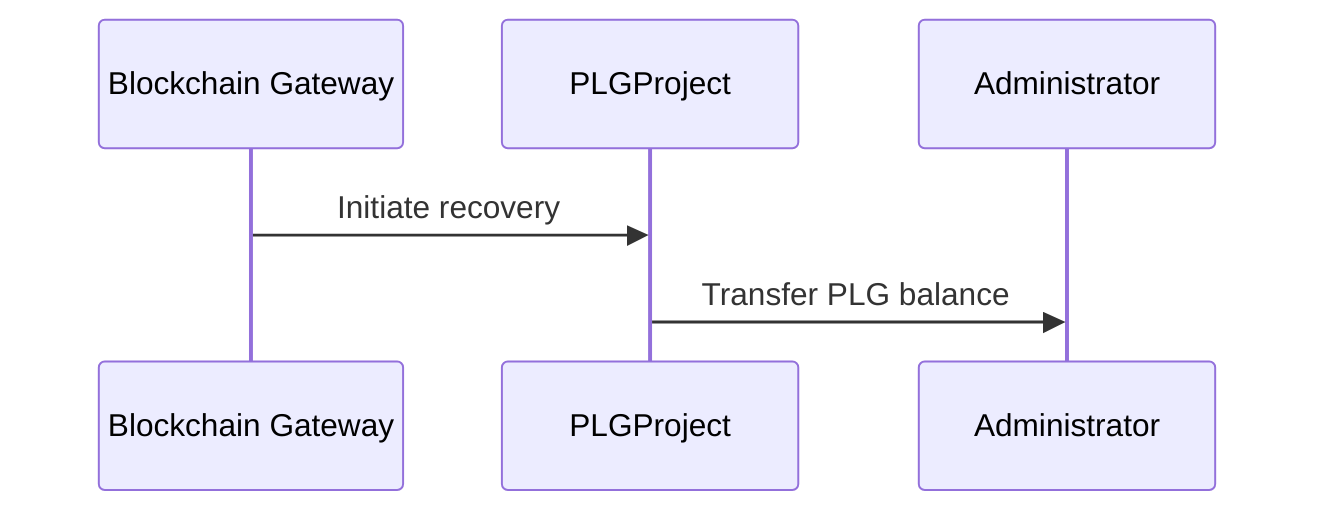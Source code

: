 sequenceDiagram
  Blockchain Gateway ->> PLGProject: Initiate recovery
  PLGProject ->> Administrator: Transfer PLG balance